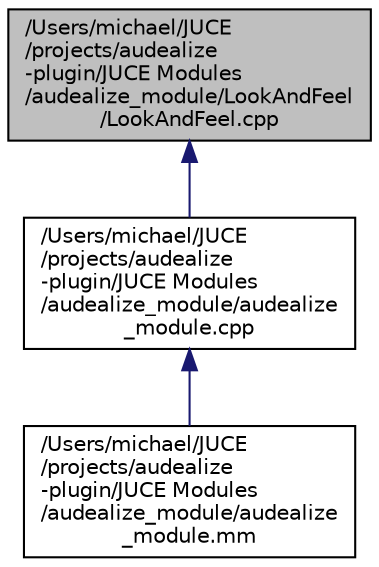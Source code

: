 digraph "/Users/michael/JUCE/projects/audealize-plugin/JUCE Modules/audealize_module/LookAndFeel/LookAndFeel.cpp"
{
  edge [fontname="Helvetica",fontsize="10",labelfontname="Helvetica",labelfontsize="10"];
  node [fontname="Helvetica",fontsize="10",shape=record];
  Node1 [label="/Users/michael/JUCE\l/projects/audealize\l-plugin/JUCE Modules\l/audealize_module/LookAndFeel\l/LookAndFeel.cpp",height=0.2,width=0.4,color="black", fillcolor="grey75", style="filled", fontcolor="black"];
  Node1 -> Node2 [dir="back",color="midnightblue",fontsize="10",style="solid",fontname="Helvetica"];
  Node2 [label="/Users/michael/JUCE\l/projects/audealize\l-plugin/JUCE Modules\l/audealize_module/audealize\l_module.cpp",height=0.2,width=0.4,color="black", fillcolor="white", style="filled",URL="$audealize__module_8cpp.html"];
  Node2 -> Node3 [dir="back",color="midnightblue",fontsize="10",style="solid",fontname="Helvetica"];
  Node3 [label="/Users/michael/JUCE\l/projects/audealize\l-plugin/JUCE Modules\l/audealize_module/audealize\l_module.mm",height=0.2,width=0.4,color="black", fillcolor="white", style="filled",URL="$audealize__module_8mm.html"];
}
